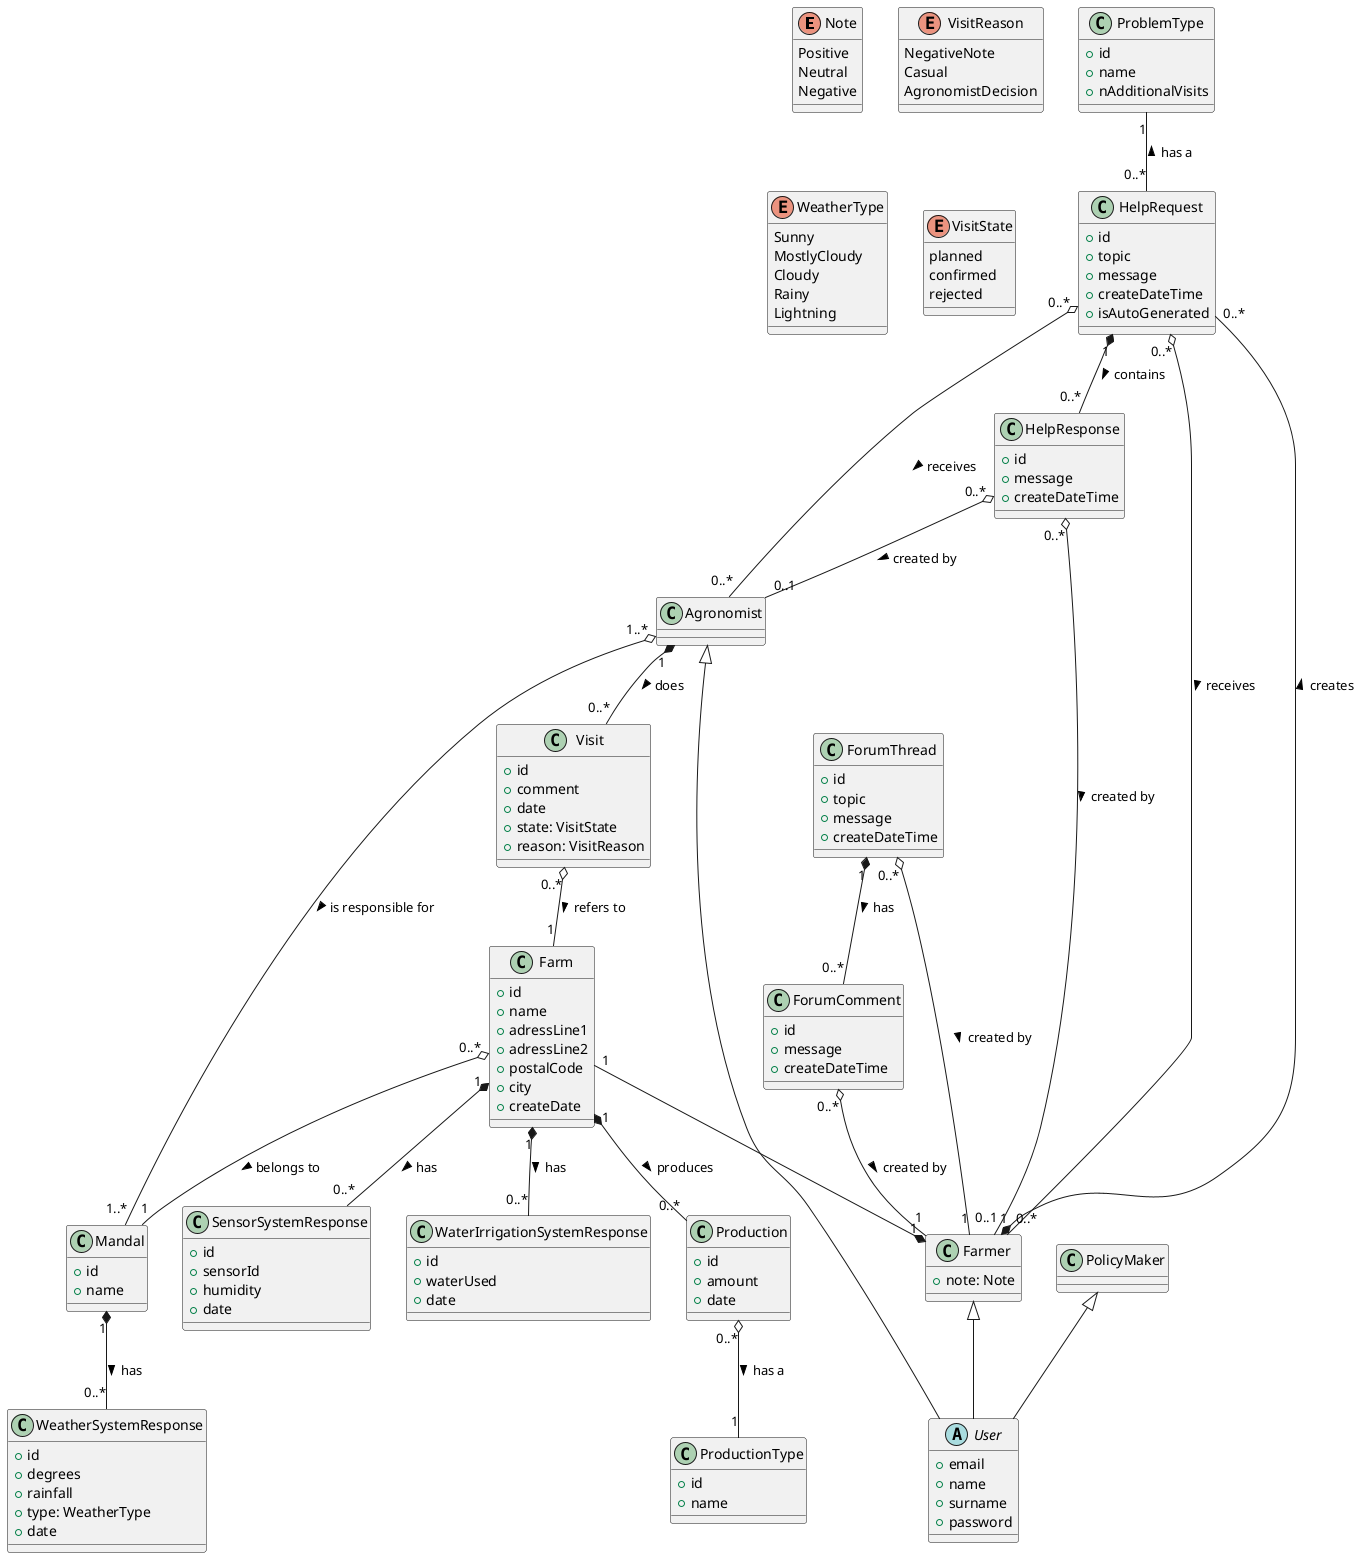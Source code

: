 @startuml Class

' skinparam linetype polyline
' skinparam linetype ortho

enum Note {
    Positive
    Neutral
    Negative
}
enum VisitReason {
    NegativeNote
    Casual
    AgronomistDecision
}
class ProblemType {
    +id
    +name
    +nAdditionalVisits
}
enum WeatherType {
    Sunny
    MostlyCloudy
    Cloudy
    Rainy
    Lightning
}
enum VisitState {
    planned
    confirmed
    rejected
}

abstract class User {
    +email
    +name
    +surname
    +password
}
class PolicyMaker
class Agronomist
class Farmer {
    +note: Note
}
class Farm {
    +id
    +name
    +adressLine1
    +adressLine2
    +postalCode
    +city
    +createDate
}
class Mandal {
    +id
    +name
}
class Production {
    +id
    +amount
    +date
}

class WaterIrrigationSystemResponse {
    +id
    +waterUsed
    +date
}
class SensorSystemResponse {
    +id
    +sensorId
    +humidity
    +date
}
class WeatherSystemResponse {
    +id
    +degrees
    +rainfall
    +type: WeatherType
    +date
}

class ProductionType {
    +id
    +name
}
class HelpRequest {
    +id
    +topic
    +message
    +createDateTime
    +isAutoGenerated
}
class HelpResponse {
    +id
    +message
    +createDateTime
}
class Visit {
    +id
    +comment
    +date
    +state: VisitState
    +reason: VisitReason
} 
class ForumThread {
    +id
    +topic
    +message
    +createDateTime
}
class ForumComment {
    +id
    +message
    +createDateTime
}
'ForumComment?

PolicyMaker <|-- User
Agronomist <|-- User
Farmer <|-- User


Farm "0..*" o-- "1" Mandal : belongs to >
Farm "1" *-- "0..*" Production : produces >
Farm "1" *-- "0..*" WaterIrrigationSystemResponse : has >
Farm "1" *-- "0..*" SensorSystemResponse : has >

Mandal "1" *-- "0..*" WeatherSystemResponse : has >

Agronomist "1..*" o-- "1..*" Mandal : is responsible for >
Production "0..*" o-- "1" ProductionType : has a >

Farm "1" --* "1" Farmer

Farmer "1" *-- "0..*" HelpRequest : creates >
Farmer "0..*" --o "0..*" HelpRequest : receives < 
Agronomist "0..*" --o "0..*" HelpRequest : receives < 
HelpRequest "1" *-- "0..*" HelpResponse : contains >
HelpResponse "0..*" o-- "0..1" Farmer : created by >
HelpResponse "0..*" o-- "0..1" Agronomist : created by >
'XOR 

ProblemType "1" -- "0..*" HelpRequest : has a <

Agronomist "1" *-- "0..*" Visit : does >
Visit "0..*" o-- "1" Farm : refers to >

ForumThread "1" *-- "0..*" ForumComment : has >
ForumThread "0..*" o-- "1" Farmer : created by >
ForumComment "0..*" o-- "1" Farmer : created by >

@enduml
